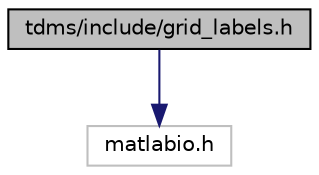 digraph "tdms/include/grid_labels.h"
{
 // LATEX_PDF_SIZE
  edge [fontname="Helvetica",fontsize="10",labelfontname="Helvetica",labelfontsize="10"];
  node [fontname="Helvetica",fontsize="10",shape=record];
  Node1 [label="tdms/include/grid_labels.h",height=0.2,width=0.4,color="black", fillcolor="grey75", style="filled", fontcolor="black",tooltip="Class to hold the labels of a Yee cell."];
  Node1 -> Node2 [color="midnightblue",fontsize="10",style="solid",fontname="Helvetica"];
  Node2 [label="matlabio.h",height=0.2,width=0.4,color="grey75", fillcolor="white", style="filled",tooltip=" "];
}
